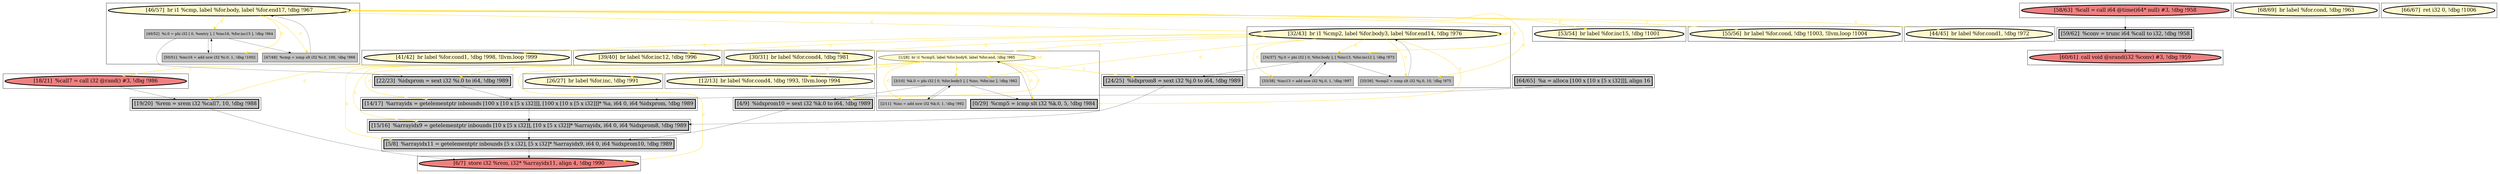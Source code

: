 
digraph G {



node164->node164 [style=solid,color=gold,label="C",penwidth=1.0,fontcolor=gold ]
node168->node168 [style=solid,color=gold,label="C",penwidth=1.0,fontcolor=gold ]
node162->node165 [style=solid,color=black,label="",penwidth=0.5,fontcolor=black ]
node169->node148 [style=solid,color=black,label="",penwidth=0.5,fontcolor=black ]
node168->node175 [style=solid,color=gold,label="C",penwidth=1.0,fontcolor=gold ]
node179->node155 [style=solid,color=black,label="",penwidth=0.5,fontcolor=black ]
node168->node176 [style=solid,color=gold,label="C",penwidth=1.0,fontcolor=gold ]
node162->node163 [style=solid,color=black,label="",penwidth=0.5,fontcolor=black ]
node149->node147 [style=solid,color=black,label="",penwidth=0.5,fontcolor=black ]
node175->node174 [style=solid,color=gold,label="C",penwidth=1.0,fontcolor=gold ]
node168->node151 [style=solid,color=gold,label="C",penwidth=1.0,fontcolor=gold ]
node174->node173 [style=solid,color=black,label="",penwidth=0.5,fontcolor=black ]
node152->node147 [style=solid,color=black,label="",penwidth=0.5,fontcolor=black ]
node168->node171 [style=solid,color=gold,label="C",penwidth=1.0,fontcolor=gold ]
node168->node169 [style=solid,color=gold,label="C",penwidth=1.0,fontcolor=gold ]
node168->node172 [style=solid,color=gold,label="C",penwidth=1.0,fontcolor=gold ]
node163->node164 [style=solid,color=black,label="",penwidth=0.5,fontcolor=black ]
node164->node179 [style=solid,color=gold,label="C",penwidth=1.0,fontcolor=gold ]
node175->node163 [style=solid,color=gold,label="C",penwidth=1.0,fontcolor=gold ]
node175->node156 [style=solid,color=gold,label="C",penwidth=1.0,fontcolor=gold ]
node175->node164 [style=solid,color=gold,label="C",penwidth=1.0,fontcolor=gold ]
node164->node165 [style=solid,color=gold,label="C",penwidth=1.0,fontcolor=gold ]
node169->node167 [style=solid,color=black,label="",penwidth=0.5,fontcolor=black ]
node164->node152 [style=solid,color=gold,label="C",penwidth=1.0,fontcolor=gold ]
node164->node155 [style=solid,color=gold,label="C",penwidth=1.0,fontcolor=gold ]
node169->node170 [style=solid,color=black,label="",penwidth=0.5,fontcolor=black ]
node175->node180 [style=solid,color=gold,label="C",penwidth=1.0,fontcolor=gold ]
node178->node146 [style=solid,color=black,label="",penwidth=0.5,fontcolor=black ]
node164->node148 [style=solid,color=gold,label="C",penwidth=1.0,fontcolor=gold ]
node164->node161 [style=solid,color=gold,label="C",penwidth=1.0,fontcolor=gold ]
node148->node152 [style=solid,color=black,label="",penwidth=0.5,fontcolor=black ]
node175->node176 [style=solid,color=gold,label="C",penwidth=1.0,fontcolor=gold ]
node164->node159 [style=solid,color=gold,label="C",penwidth=1.0,fontcolor=gold ]
node168->node167 [style=solid,color=gold,label="C",penwidth=1.0,fontcolor=gold ]
node154->node152 [style=solid,color=black,label="",penwidth=0.5,fontcolor=black ]
node164->node146 [style=solid,color=gold,label="C",penwidth=1.0,fontcolor=gold ]
node153->node157 [style=solid,color=black,label="",penwidth=0.5,fontcolor=black ]
node167->node169 [style=solid,color=black,label="",penwidth=0.5,fontcolor=black ]
node164->node162 [style=solid,color=gold,label="C",penwidth=1.0,fontcolor=gold ]
node165->node178 [style=solid,color=black,label="",penwidth=0.5,fontcolor=black ]
node174->node149 [style=solid,color=black,label="",penwidth=0.5,fontcolor=black ]
node173->node174 [style=solid,color=black,label="",penwidth=0.5,fontcolor=black ]
node176->node175 [style=solid,color=black,label="",penwidth=0.5,fontcolor=black ]
node164->node149 [style=solid,color=gold,label="C",penwidth=1.0,fontcolor=gold ]
node161->node162 [style=solid,color=black,label="",penwidth=0.5,fontcolor=black ]
node162->node161 [style=solid,color=black,label="",penwidth=0.5,fontcolor=black ]
node147->node178 [style=solid,color=black,label="",penwidth=0.5,fontcolor=black ]
node175->node162 [style=solid,color=gold,label="C",penwidth=1.0,fontcolor=gold ]
node175->node175 [style=solid,color=gold,label="C",penwidth=1.0,fontcolor=gold ]
node168->node170 [style=solid,color=gold,label="C",penwidth=1.0,fontcolor=gold ]
node175->node173 [style=solid,color=gold,label="C",penwidth=1.0,fontcolor=gold ]
node175->node177 [style=solid,color=gold,label="C",penwidth=1.0,fontcolor=gold ]
node164->node166 [style=solid,color=gold,label="C",penwidth=1.0,fontcolor=gold ]
node174->node176 [style=solid,color=black,label="",penwidth=0.5,fontcolor=black ]
node155->node146 [style=solid,color=black,label="",penwidth=0.5,fontcolor=black ]
node168->node174 [style=solid,color=gold,label="C",penwidth=1.0,fontcolor=gold ]
node157->node150 [style=solid,color=black,label="",penwidth=0.5,fontcolor=black ]
node170->node168 [style=solid,color=black,label="",penwidth=0.5,fontcolor=black ]
node164->node147 [style=solid,color=gold,label="C",penwidth=1.0,fontcolor=gold ]
node164->node178 [style=solid,color=gold,label="C",penwidth=1.0,fontcolor=gold ]
node164->node163 [style=solid,color=gold,label="C",penwidth=1.0,fontcolor=gold ]


subgraph cluster25 {


node180 [penwidth=3.0,fontsize=20,fillcolor=lemonchiffon,label="[39/40]  br label %for.inc12, !dbg !996",shape=ellipse,style=filled ]



}

subgraph cluster24 {


node179 [penwidth=3.0,fontsize=20,fillcolor=lightcoral,label="[18/21]  %call7 = call i32 @rand() #3, !dbg !986",shape=ellipse,style=filled ]



}

subgraph cluster22 {


node177 [penwidth=3.0,fontsize=20,fillcolor=lemonchiffon,label="[30/31]  br label %for.cond4, !dbg !981",shape=ellipse,style=filled ]



}

subgraph cluster20 {


node172 [penwidth=3.0,fontsize=20,fillcolor=lemonchiffon,label="[44/45]  br label %for.cond1, !dbg !972",shape=ellipse,style=filled ]



}

subgraph cluster18 {


node170 [fillcolor=grey,label="[47/48]  %cmp = icmp slt i32 %i.0, 100, !dbg !966",shape=rectangle,style=filled ]
node169 [fillcolor=grey,label="[49/52]  %i.0 = phi i32 [ 0, %entry ], [ %inc16, %for.inc15 ], !dbg !964",shape=rectangle,style=filled ]
node167 [fillcolor=grey,label="[50/51]  %inc16 = add nsw i32 %i.0, 1, !dbg !1002",shape=rectangle,style=filled ]
node168 [penwidth=3.0,fontsize=20,fillcolor=lemonchiffon,label="[46/57]  br i1 %cmp, label %for.body, label %for.end17, !dbg !967",shape=ellipse,style=filled ]



}

subgraph cluster16 {


node165 [penwidth=3.0,fontsize=20,fillcolor=grey,label="[4/9]  %idxprom10 = sext i32 %k.0 to i64, !dbg !989",shape=rectangle,style=filled ]



}

subgraph cluster17 {


node166 [penwidth=3.0,fontsize=20,fillcolor=lemonchiffon,label="[12/13]  br label %for.cond4, !dbg !993, !llvm.loop !994",shape=ellipse,style=filled ]



}

subgraph cluster4 {


node150 [penwidth=3.0,fontsize=20,fillcolor=lightcoral,label="[60/61]  call void @srand(i32 %conv) #3, !dbg !959",shape=ellipse,style=filled ]



}

subgraph cluster3 {


node149 [penwidth=3.0,fontsize=20,fillcolor=grey,label="[24/25]  %idxprom8 = sext i32 %j.0 to i64, !dbg !989",shape=rectangle,style=filled ]



}

subgraph cluster2 {


node148 [penwidth=3.0,fontsize=20,fillcolor=grey,label="[22/23]  %idxprom = sext i32 %i.0 to i64, !dbg !989",shape=rectangle,style=filled ]



}

subgraph cluster1 {


node147 [penwidth=3.0,fontsize=20,fillcolor=grey,label="[15/16]  %arrayidx9 = getelementptr inbounds [10 x [5 x i32]], [10 x [5 x i32]]* %arrayidx, i64 0, i64 %idxprom8, !dbg !989",shape=rectangle,style=filled ]



}

subgraph cluster12 {


node158 [penwidth=3.0,fontsize=20,fillcolor=lemonchiffon,label="[68/69]  br label %for.cond, !dbg !963",shape=ellipse,style=filled ]



}

subgraph cluster5 {


node151 [penwidth=3.0,fontsize=20,fillcolor=lemonchiffon,label="[53/54]  br label %for.inc15, !dbg !1001",shape=ellipse,style=filled ]



}

subgraph cluster0 {


node146 [penwidth=3.0,fontsize=20,fillcolor=lightcoral,label="[6/7]  store i32 %rem, i32* %arrayidx11, align 4, !dbg !990",shape=ellipse,style=filled ]



}

subgraph cluster6 {


node152 [penwidth=3.0,fontsize=20,fillcolor=grey,label="[14/17]  %arrayidx = getelementptr inbounds [100 x [10 x [5 x i32]]], [100 x [10 x [5 x i32]]]* %a, i64 0, i64 %idxprom, !dbg !989",shape=rectangle,style=filled ]



}

subgraph cluster14 {


node160 [penwidth=3.0,fontsize=20,fillcolor=lemonchiffon,label="[66/67]  ret i32 0, !dbg !1006",shape=ellipse,style=filled ]



}

subgraph cluster7 {


node153 [penwidth=3.0,fontsize=20,fillcolor=lightcoral,label="[58/63]  %call = call i64 @time(i64* null) #3, !dbg !958",shape=ellipse,style=filled ]



}

subgraph cluster23 {


node178 [penwidth=3.0,fontsize=20,fillcolor=grey,label="[5/8]  %arrayidx11 = getelementptr inbounds [5 x i32], [5 x i32]* %arrayidx9, i64 0, i64 %idxprom10, !dbg !989",shape=rectangle,style=filled ]



}

subgraph cluster8 {


node154 [penwidth=3.0,fontsize=20,fillcolor=grey,label="[64/65]  %a = alloca [100 x [10 x [5 x i32]]], align 16",shape=rectangle,style=filled ]



}

subgraph cluster21 {


node175 [penwidth=3.0,fontsize=20,fillcolor=lemonchiffon,label="[32/43]  br i1 %cmp2, label %for.body3, label %for.end14, !dbg !976",shape=ellipse,style=filled ]
node173 [fillcolor=grey,label="[33/38]  %inc13 = add nsw i32 %j.0, 1, !dbg !997",shape=rectangle,style=filled ]
node176 [fillcolor=grey,label="[35/36]  %cmp2 = icmp slt i32 %j.0, 10, !dbg !975",shape=rectangle,style=filled ]
node174 [fillcolor=grey,label="[34/37]  %j.0 = phi i32 [ 0, %for.body ], [ %inc13, %for.inc12 ], !dbg !973",shape=rectangle,style=filled ]



}

subgraph cluster9 {


node155 [penwidth=3.0,fontsize=20,fillcolor=grey,label="[19/20]  %rem = srem i32 %call7, 10, !dbg !988",shape=rectangle,style=filled ]



}

subgraph cluster19 {


node171 [penwidth=3.0,fontsize=20,fillcolor=lemonchiffon,label="[55/56]  br label %for.cond, !dbg !1003, !llvm.loop !1004",shape=ellipse,style=filled ]



}

subgraph cluster10 {


node156 [penwidth=3.0,fontsize=20,fillcolor=lemonchiffon,label="[41/42]  br label %for.cond1, !dbg !998, !llvm.loop !999",shape=ellipse,style=filled ]



}

subgraph cluster11 {


node157 [penwidth=3.0,fontsize=20,fillcolor=grey,label="[59/62]  %conv = trunc i64 %call to i32, !dbg !958",shape=rectangle,style=filled ]



}

subgraph cluster13 {


node159 [penwidth=3.0,fontsize=20,fillcolor=lemonchiffon,label="[26/27]  br label %for.inc, !dbg !991",shape=ellipse,style=filled ]



}

subgraph cluster15 {


node164 [fillcolor=lemonchiffon,label="[1/28]  br i1 %cmp5, label %for.body6, label %for.end, !dbg !985",shape=ellipse,style=filled ]
node163 [penwidth=3.0,fontsize=20,fillcolor=grey,label="[0/29]  %cmp5 = icmp slt i32 %k.0, 5, !dbg !984",shape=rectangle,style=filled ]
node161 [fillcolor=grey,label="[2/11]  %inc = add nsw i32 %k.0, 1, !dbg !992",shape=rectangle,style=filled ]
node162 [fillcolor=grey,label="[3/10]  %k.0 = phi i32 [ 0, %for.body3 ], [ %inc, %for.inc ], !dbg !982",shape=rectangle,style=filled ]



}

}
